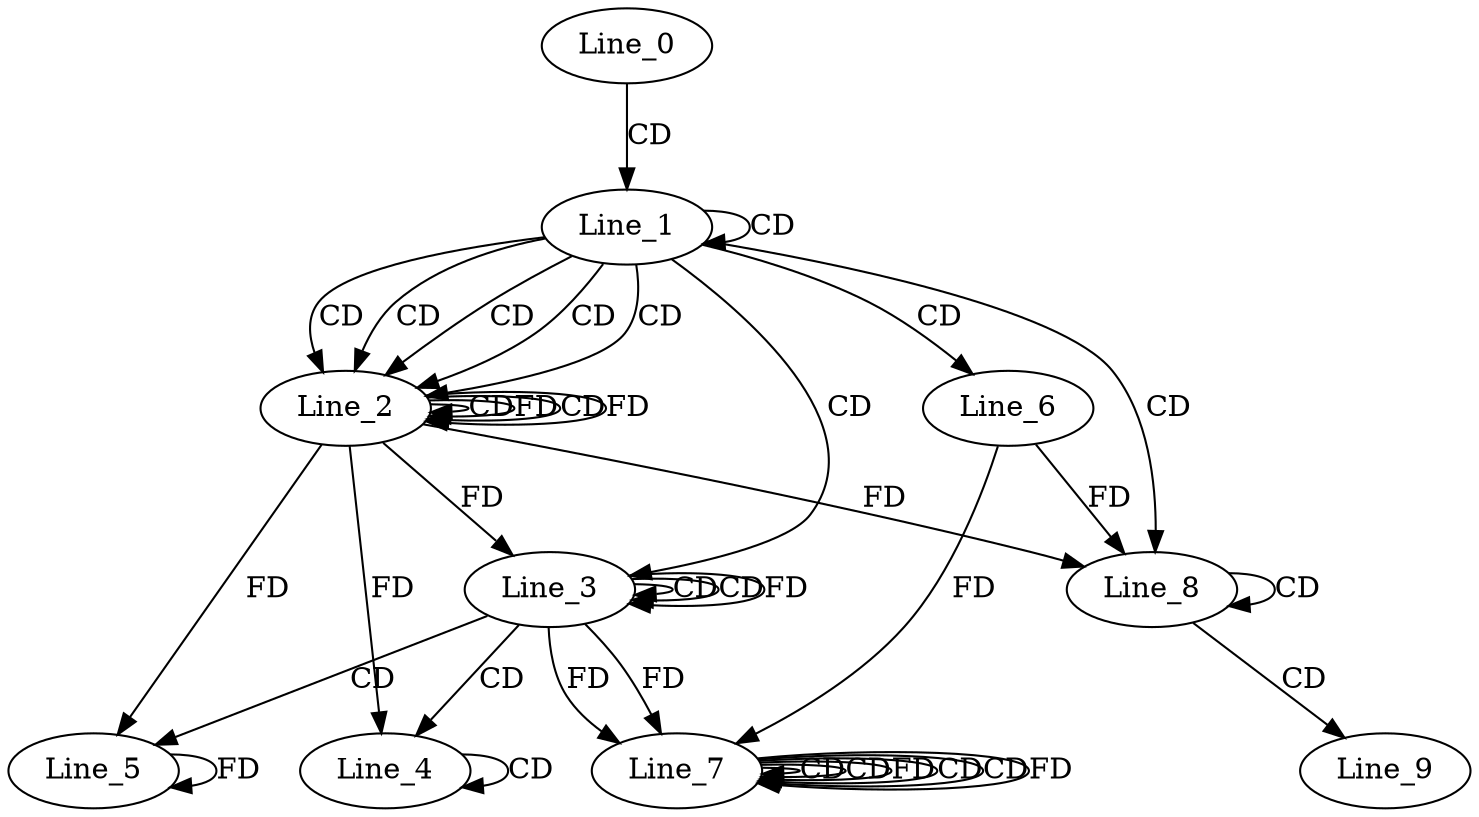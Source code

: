 digraph G {
  Line_0;
  Line_1;
  Line_1;
  Line_2;
  Line_2;
  Line_2;
  Line_2;
  Line_2;
  Line_2;
  Line_2;
  Line_3;
  Line_3;
  Line_3;
  Line_4;
  Line_4;
  Line_5;
  Line_6;
  Line_7;
  Line_7;
  Line_7;
  Line_7;
  Line_7;
  Line_8;
  Line_8;
  Line_9;
  Line_0 -> Line_1 [ label="CD" ];
  Line_1 -> Line_1 [ label="CD" ];
  Line_1 -> Line_2 [ label="CD" ];
  Line_1 -> Line_2 [ label="CD" ];
  Line_2 -> Line_2 [ label="CD" ];
  Line_2 -> Line_2 [ label="FD" ];
  Line_1 -> Line_2 [ label="CD" ];
  Line_2 -> Line_2 [ label="CD" ];
  Line_2 -> Line_2 [ label="FD" ];
  Line_1 -> Line_2 [ label="CD" ];
  Line_1 -> Line_2 [ label="CD" ];
  Line_1 -> Line_3 [ label="CD" ];
  Line_3 -> Line_3 [ label="CD" ];
  Line_2 -> Line_3 [ label="FD" ];
  Line_3 -> Line_3 [ label="CD" ];
  Line_3 -> Line_3 [ label="FD" ];
  Line_3 -> Line_4 [ label="CD" ];
  Line_4 -> Line_4 [ label="CD" ];
  Line_2 -> Line_4 [ label="FD" ];
  Line_3 -> Line_5 [ label="CD" ];
  Line_5 -> Line_5 [ label="FD" ];
  Line_2 -> Line_5 [ label="FD" ];
  Line_1 -> Line_6 [ label="CD" ];
  Line_7 -> Line_7 [ label="CD" ];
  Line_3 -> Line_7 [ label="FD" ];
  Line_7 -> Line_7 [ label="CD" ];
  Line_7 -> Line_7 [ label="FD" ];
  Line_3 -> Line_7 [ label="FD" ];
  Line_7 -> Line_7 [ label="CD" ];
  Line_7 -> Line_7 [ label="CD" ];
  Line_6 -> Line_7 [ label="FD" ];
  Line_1 -> Line_8 [ label="CD" ];
  Line_6 -> Line_8 [ label="FD" ];
  Line_2 -> Line_8 [ label="FD" ];
  Line_8 -> Line_8 [ label="CD" ];
  Line_8 -> Line_9 [ label="CD" ];
  Line_7 -> Line_7 [ label="FD" ];
}
